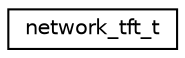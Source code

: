 digraph "Graphical Class Hierarchy"
{
 // LATEX_PDF_SIZE
  edge [fontname="Helvetica",fontsize="10",labelfontname="Helvetica",labelfontsize="10"];
  node [fontname="Helvetica",fontsize="10",shape=record];
  rankdir="LR";
  Node0 [label="network_tft_t",height=0.2,width=0.4,color="black", fillcolor="white", style="filled",URL="$structnetwork__tft__t.html",tooltip=" "];
}
